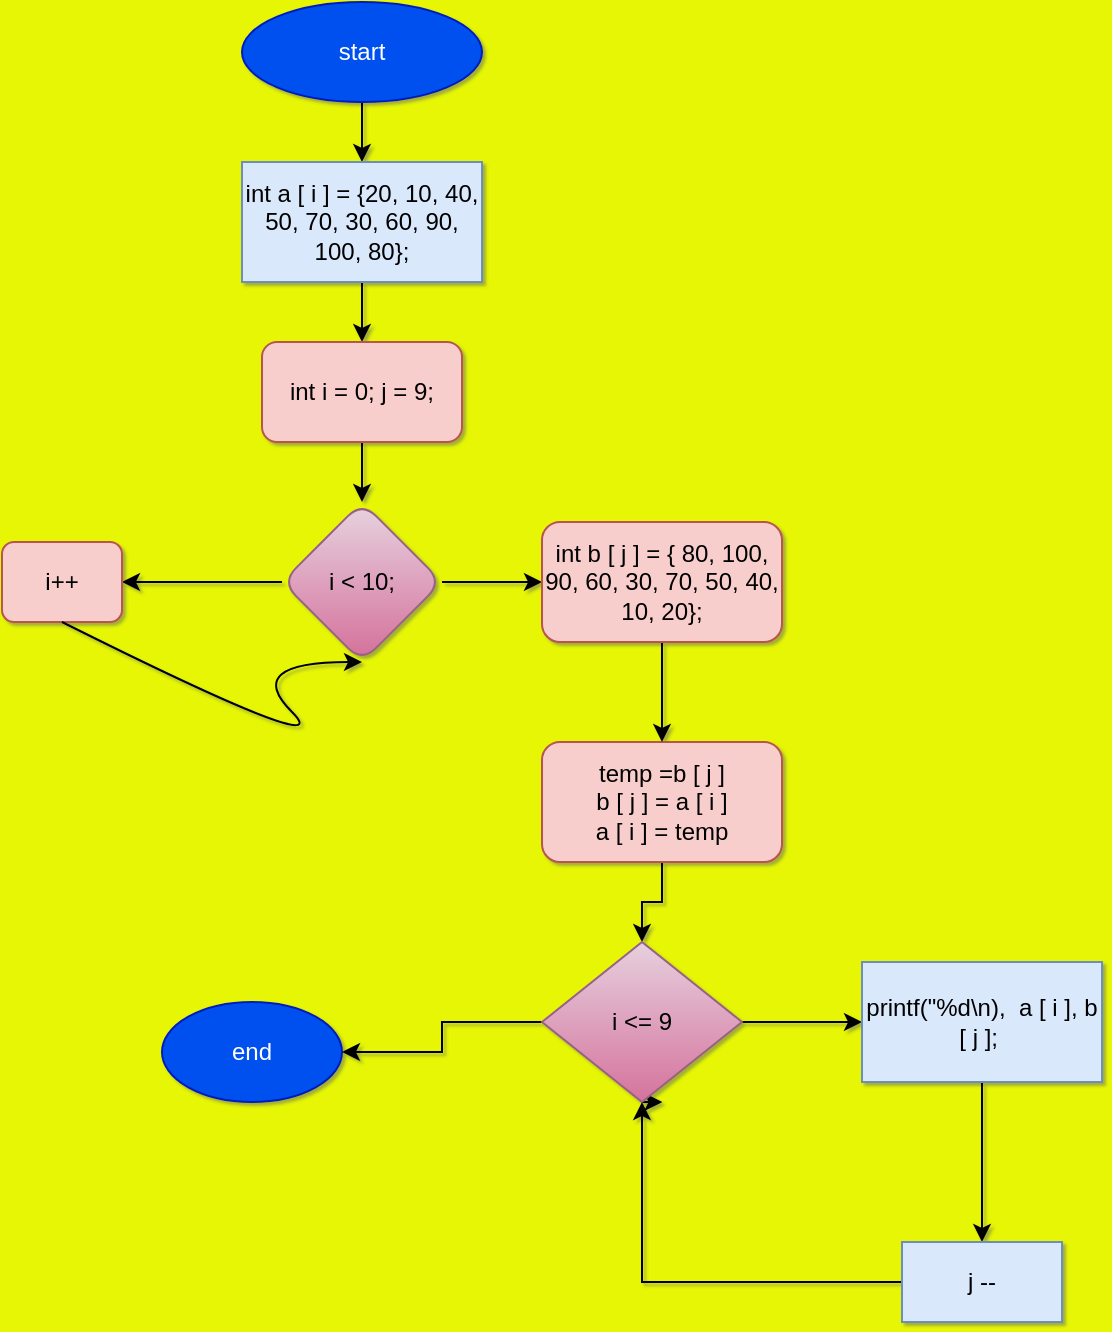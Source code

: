 <mxfile version="20.8.13" type="github">
  <diagram id="C5RBs43oDa-KdzZeNtuy" name="Page-1">
    <mxGraphModel dx="814" dy="463" grid="1" gridSize="10" guides="1" tooltips="1" connect="1" arrows="1" fold="1" page="1" pageScale="1" pageWidth="827" pageHeight="1169" background="#e6f604" math="0" shadow="1">
      <root>
        <mxCell id="WIyWlLk6GJQsqaUBKTNV-0" />
        <mxCell id="WIyWlLk6GJQsqaUBKTNV-1" parent="WIyWlLk6GJQsqaUBKTNV-0" />
        <mxCell id="Cai_VWrJLXG1F-0td9_S-4" value="" style="edgeStyle=orthogonalEdgeStyle;rounded=0;orthogonalLoop=1;jettySize=auto;html=1;" parent="WIyWlLk6GJQsqaUBKTNV-1" source="Cai_VWrJLXG1F-0td9_S-0" target="Cai_VWrJLXG1F-0td9_S-3" edge="1">
          <mxGeometry relative="1" as="geometry" />
        </mxCell>
        <mxCell id="Cai_VWrJLXG1F-0td9_S-0" value="start" style="ellipse;whiteSpace=wrap;html=1;fillColor=#0050ef;fontColor=#ffffff;strokeColor=#001DBC;" parent="WIyWlLk6GJQsqaUBKTNV-1" vertex="1">
          <mxGeometry x="280" width="120" height="50" as="geometry" />
        </mxCell>
        <mxCell id="Cai_VWrJLXG1F-0td9_S-6" value="" style="edgeStyle=orthogonalEdgeStyle;rounded=0;orthogonalLoop=1;jettySize=auto;html=1;" parent="WIyWlLk6GJQsqaUBKTNV-1" source="Cai_VWrJLXG1F-0td9_S-3" edge="1">
          <mxGeometry relative="1" as="geometry">
            <mxPoint x="340" y="170" as="targetPoint" />
          </mxGeometry>
        </mxCell>
        <mxCell id="Cai_VWrJLXG1F-0td9_S-3" value="int a [ i ] = {20, 10, 40, 50, 70, 30, 60, 90, 100, 80};" style="whiteSpace=wrap;html=1;fillColor=#dae8fc;strokeColor=#6c8ebf;" parent="WIyWlLk6GJQsqaUBKTNV-1" vertex="1">
          <mxGeometry x="280" y="80" width="120" height="60" as="geometry" />
        </mxCell>
        <mxCell id="Cai_VWrJLXG1F-0td9_S-9" value="" style="edgeStyle=orthogonalEdgeStyle;rounded=0;orthogonalLoop=1;jettySize=auto;html=1;" parent="WIyWlLk6GJQsqaUBKTNV-1" source="Cai_VWrJLXG1F-0td9_S-7" target="Cai_VWrJLXG1F-0td9_S-8" edge="1">
          <mxGeometry relative="1" as="geometry" />
        </mxCell>
        <mxCell id="Cai_VWrJLXG1F-0td9_S-7" value="int i = 0; j = 9;" style="rounded=1;whiteSpace=wrap;html=1;fillColor=#f8cecc;strokeColor=#b85450;" parent="WIyWlLk6GJQsqaUBKTNV-1" vertex="1">
          <mxGeometry x="290" y="170" width="100" height="50" as="geometry" />
        </mxCell>
        <mxCell id="Cai_VWrJLXG1F-0td9_S-11" value="" style="edgeStyle=orthogonalEdgeStyle;rounded=0;orthogonalLoop=1;jettySize=auto;html=1;" parent="WIyWlLk6GJQsqaUBKTNV-1" source="Cai_VWrJLXG1F-0td9_S-8" edge="1">
          <mxGeometry relative="1" as="geometry">
            <mxPoint x="430" y="290" as="targetPoint" />
          </mxGeometry>
        </mxCell>
        <mxCell id="Cai_VWrJLXG1F-0td9_S-18" value="" style="edgeStyle=orthogonalEdgeStyle;rounded=0;orthogonalLoop=1;jettySize=auto;html=1;" parent="WIyWlLk6GJQsqaUBKTNV-1" source="Cai_VWrJLXG1F-0td9_S-8" edge="1">
          <mxGeometry relative="1" as="geometry">
            <mxPoint x="220" y="290" as="targetPoint" />
          </mxGeometry>
        </mxCell>
        <mxCell id="Cai_VWrJLXG1F-0td9_S-8" value="i &amp;lt; 10;" style="rhombus;whiteSpace=wrap;html=1;rounded=1;fillColor=#e6d0de;strokeColor=#996185;gradientColor=#d5739d;" parent="WIyWlLk6GJQsqaUBKTNV-1" vertex="1">
          <mxGeometry x="300" y="250" width="80" height="80" as="geometry" />
        </mxCell>
        <mxCell id="Cai_VWrJLXG1F-0td9_S-36" value="" style="edgeStyle=orthogonalEdgeStyle;rounded=0;orthogonalLoop=1;jettySize=auto;html=1;" parent="WIyWlLk6GJQsqaUBKTNV-1" source="Cai_VWrJLXG1F-0td9_S-12" target="Cai_VWrJLXG1F-0td9_S-35" edge="1">
          <mxGeometry relative="1" as="geometry" />
        </mxCell>
        <mxCell id="Cai_VWrJLXG1F-0td9_S-12" value="temp =b [ j ]&lt;br&gt;b [ j ] = a [ i ]&lt;br&gt;a [ i ] = temp" style="whiteSpace=wrap;html=1;rounded=1;fillColor=#f8cecc;strokeColor=#b85450;" parent="WIyWlLk6GJQsqaUBKTNV-1" vertex="1">
          <mxGeometry x="430" y="370" width="120" height="60" as="geometry" />
        </mxCell>
        <mxCell id="Cai_VWrJLXG1F-0td9_S-19" value="end" style="ellipse;whiteSpace=wrap;html=1;fillColor=#0050ef;fontColor=#ffffff;strokeColor=#001DBC;" parent="WIyWlLk6GJQsqaUBKTNV-1" vertex="1">
          <mxGeometry x="240" y="500" width="90" height="50" as="geometry" />
        </mxCell>
        <mxCell id="Cai_VWrJLXG1F-0td9_S-30" value="" style="edgeStyle=orthogonalEdgeStyle;rounded=0;orthogonalLoop=1;jettySize=auto;html=1;" parent="WIyWlLk6GJQsqaUBKTNV-1" source="Cai_VWrJLXG1F-0td9_S-27" target="Cai_VWrJLXG1F-0td9_S-12" edge="1">
          <mxGeometry relative="1" as="geometry" />
        </mxCell>
        <mxCell id="Cai_VWrJLXG1F-0td9_S-27" value="int b [ j ] = { 80, 100, 90, 60, 30, 70, 50, 40, 10, 20};" style="rounded=1;whiteSpace=wrap;html=1;fillColor=#f8cecc;strokeColor=#b85450;" parent="WIyWlLk6GJQsqaUBKTNV-1" vertex="1">
          <mxGeometry x="430" y="260" width="120" height="60" as="geometry" />
        </mxCell>
        <mxCell id="Cai_VWrJLXG1F-0td9_S-28" value="i++" style="rounded=1;whiteSpace=wrap;html=1;fillColor=#f8cecc;strokeColor=#b85450;" parent="WIyWlLk6GJQsqaUBKTNV-1" vertex="1">
          <mxGeometry x="160" y="270" width="60" height="40" as="geometry" />
        </mxCell>
        <mxCell id="Cai_VWrJLXG1F-0td9_S-29" value="" style="curved=1;endArrow=classic;html=1;rounded=0;entryX=0.5;entryY=1;entryDx=0;entryDy=0;exitX=0.5;exitY=1;exitDx=0;exitDy=0;" parent="WIyWlLk6GJQsqaUBKTNV-1" source="Cai_VWrJLXG1F-0td9_S-28" target="Cai_VWrJLXG1F-0td9_S-8" edge="1">
          <mxGeometry width="50" height="50" relative="1" as="geometry">
            <mxPoint x="280" y="380" as="sourcePoint" />
            <mxPoint x="330" y="330" as="targetPoint" />
            <Array as="points">
              <mxPoint x="330" y="380" />
              <mxPoint x="280" y="330" />
            </Array>
          </mxGeometry>
        </mxCell>
        <mxCell id="Cai_VWrJLXG1F-0td9_S-38" value="" style="edgeStyle=orthogonalEdgeStyle;rounded=0;orthogonalLoop=1;jettySize=auto;html=1;" parent="WIyWlLk6GJQsqaUBKTNV-1" source="Cai_VWrJLXG1F-0td9_S-35" target="Cai_VWrJLXG1F-0td9_S-37" edge="1">
          <mxGeometry relative="1" as="geometry" />
        </mxCell>
        <mxCell id="Cai_VWrJLXG1F-0td9_S-42" style="edgeStyle=orthogonalEdgeStyle;rounded=0;orthogonalLoop=1;jettySize=auto;html=1;exitX=0.5;exitY=1;exitDx=0;exitDy=0;" parent="WIyWlLk6GJQsqaUBKTNV-1" source="Cai_VWrJLXG1F-0td9_S-35" edge="1">
          <mxGeometry relative="1" as="geometry">
            <mxPoint x="490.235" y="550.294" as="targetPoint" />
          </mxGeometry>
        </mxCell>
        <mxCell id="Cai_VWrJLXG1F-0td9_S-44" style="edgeStyle=orthogonalEdgeStyle;rounded=0;orthogonalLoop=1;jettySize=auto;html=1;exitX=0;exitY=0.5;exitDx=0;exitDy=0;entryX=1;entryY=0.5;entryDx=0;entryDy=0;" parent="WIyWlLk6GJQsqaUBKTNV-1" source="Cai_VWrJLXG1F-0td9_S-35" target="Cai_VWrJLXG1F-0td9_S-19" edge="1">
          <mxGeometry relative="1" as="geometry" />
        </mxCell>
        <mxCell id="Cai_VWrJLXG1F-0td9_S-35" value="i &amp;lt;= 9" style="rhombus;whiteSpace=wrap;html=1;fillColor=#e6d0de;strokeColor=#996185;gradientColor=#d5739d;" parent="WIyWlLk6GJQsqaUBKTNV-1" vertex="1">
          <mxGeometry x="430" y="470" width="100" height="80" as="geometry" />
        </mxCell>
        <mxCell id="Cai_VWrJLXG1F-0td9_S-40" value="" style="edgeStyle=orthogonalEdgeStyle;rounded=0;orthogonalLoop=1;jettySize=auto;html=1;" parent="WIyWlLk6GJQsqaUBKTNV-1" source="Cai_VWrJLXG1F-0td9_S-37" target="Cai_VWrJLXG1F-0td9_S-39" edge="1">
          <mxGeometry relative="1" as="geometry" />
        </mxCell>
        <mxCell id="Cai_VWrJLXG1F-0td9_S-37" value="printf(&quot;%d\n),&amp;nbsp; a [ i ], b [ j ];&amp;nbsp;" style="whiteSpace=wrap;html=1;fillColor=#dae8fc;strokeColor=#6c8ebf;" parent="WIyWlLk6GJQsqaUBKTNV-1" vertex="1">
          <mxGeometry x="590" y="480" width="120" height="60" as="geometry" />
        </mxCell>
        <mxCell id="Cai_VWrJLXG1F-0td9_S-43" style="edgeStyle=orthogonalEdgeStyle;rounded=0;orthogonalLoop=1;jettySize=auto;html=1;exitX=0;exitY=0.5;exitDx=0;exitDy=0;entryX=0.5;entryY=1;entryDx=0;entryDy=0;" parent="WIyWlLk6GJQsqaUBKTNV-1" source="Cai_VWrJLXG1F-0td9_S-39" target="Cai_VWrJLXG1F-0td9_S-35" edge="1">
          <mxGeometry relative="1" as="geometry">
            <mxPoint x="490" y="639.706" as="targetPoint" />
          </mxGeometry>
        </mxCell>
        <mxCell id="Cai_VWrJLXG1F-0td9_S-39" value="j --" style="whiteSpace=wrap;html=1;fillColor=#dae8fc;strokeColor=#6c8ebf;" parent="WIyWlLk6GJQsqaUBKTNV-1" vertex="1">
          <mxGeometry x="610" y="620" width="80" height="40" as="geometry" />
        </mxCell>
      </root>
    </mxGraphModel>
  </diagram>
</mxfile>

